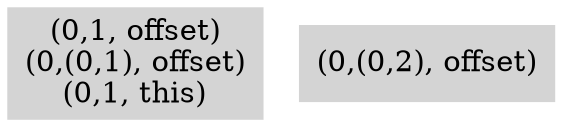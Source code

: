 digraph { 
3445 [shape=box,style=filled,color=".0 .0 .83",label="(0,1, offset)\n(0,(0,1), offset)\n(0,1, this)"];
3446 [shape=box,style=filled,color=".0 .0 .83",label="(0,(0,2), offset)"];
}